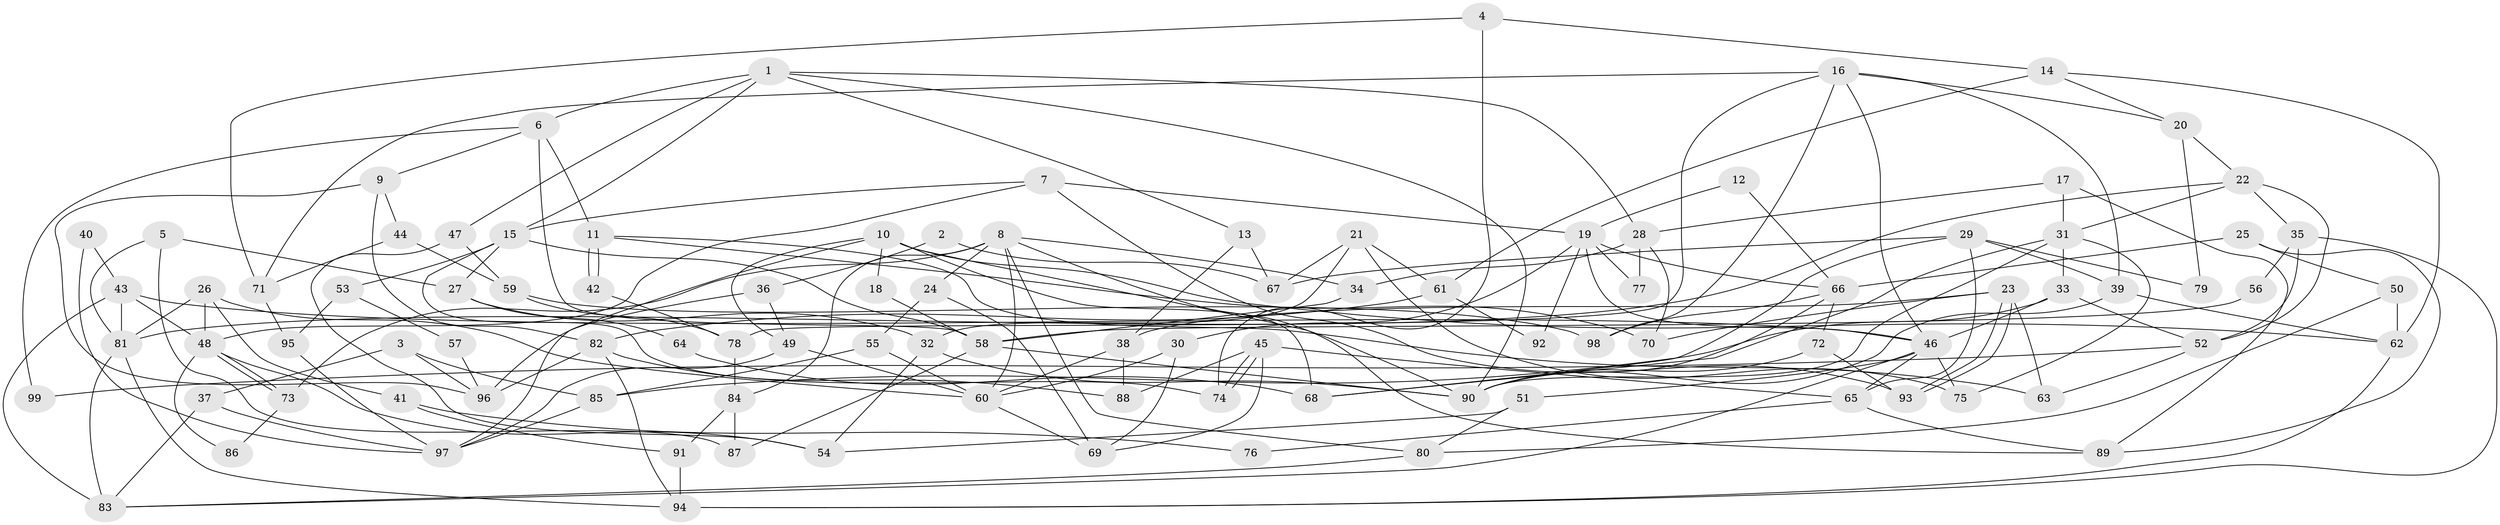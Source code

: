 // coarse degree distribution, {5: 0.32, 8: 0.08, 3: 0.1, 4: 0.26, 6: 0.1, 7: 0.06, 10: 0.02, 9: 0.02, 2: 0.02, 11: 0.02}
// Generated by graph-tools (version 1.1) at 2025/37/03/04/25 23:37:06]
// undirected, 99 vertices, 198 edges
graph export_dot {
  node [color=gray90,style=filled];
  1;
  2;
  3;
  4;
  5;
  6;
  7;
  8;
  9;
  10;
  11;
  12;
  13;
  14;
  15;
  16;
  17;
  18;
  19;
  20;
  21;
  22;
  23;
  24;
  25;
  26;
  27;
  28;
  29;
  30;
  31;
  32;
  33;
  34;
  35;
  36;
  37;
  38;
  39;
  40;
  41;
  42;
  43;
  44;
  45;
  46;
  47;
  48;
  49;
  50;
  51;
  52;
  53;
  54;
  55;
  56;
  57;
  58;
  59;
  60;
  61;
  62;
  63;
  64;
  65;
  66;
  67;
  68;
  69;
  70;
  71;
  72;
  73;
  74;
  75;
  76;
  77;
  78;
  79;
  80;
  81;
  82;
  83;
  84;
  85;
  86;
  87;
  88;
  89;
  90;
  91;
  92;
  93;
  94;
  95;
  96;
  97;
  98;
  99;
  1 -- 13;
  1 -- 90;
  1 -- 6;
  1 -- 15;
  1 -- 28;
  1 -- 47;
  2 -- 36;
  2 -- 67;
  3 -- 85;
  3 -- 96;
  3 -- 37;
  4 -- 74;
  4 -- 14;
  4 -- 71;
  5 -- 27;
  5 -- 81;
  5 -- 87;
  6 -- 58;
  6 -- 9;
  6 -- 11;
  6 -- 99;
  7 -- 15;
  7 -- 48;
  7 -- 19;
  7 -- 93;
  8 -- 24;
  8 -- 89;
  8 -- 34;
  8 -- 60;
  8 -- 73;
  8 -- 80;
  8 -- 84;
  9 -- 82;
  9 -- 44;
  9 -- 96;
  10 -- 90;
  10 -- 97;
  10 -- 18;
  10 -- 49;
  10 -- 62;
  10 -- 68;
  11 -- 42;
  11 -- 42;
  11 -- 63;
  11 -- 70;
  12 -- 19;
  12 -- 66;
  13 -- 38;
  13 -- 67;
  14 -- 62;
  14 -- 20;
  14 -- 61;
  15 -- 58;
  15 -- 27;
  15 -- 53;
  15 -- 74;
  16 -- 78;
  16 -- 46;
  16 -- 20;
  16 -- 39;
  16 -- 71;
  16 -- 98;
  17 -- 31;
  17 -- 28;
  17 -- 89;
  18 -- 58;
  19 -- 46;
  19 -- 30;
  19 -- 66;
  19 -- 77;
  19 -- 92;
  20 -- 22;
  20 -- 79;
  21 -- 32;
  21 -- 75;
  21 -- 61;
  21 -- 67;
  22 -- 31;
  22 -- 81;
  22 -- 35;
  22 -- 52;
  23 -- 38;
  23 -- 93;
  23 -- 93;
  23 -- 63;
  23 -- 70;
  24 -- 69;
  24 -- 55;
  25 -- 66;
  25 -- 50;
  25 -- 89;
  26 -- 81;
  26 -- 48;
  26 -- 41;
  26 -- 60;
  27 -- 32;
  27 -- 64;
  28 -- 70;
  28 -- 34;
  28 -- 77;
  29 -- 39;
  29 -- 65;
  29 -- 67;
  29 -- 68;
  29 -- 79;
  30 -- 60;
  30 -- 69;
  31 -- 68;
  31 -- 33;
  31 -- 75;
  31 -- 90;
  32 -- 90;
  32 -- 54;
  33 -- 52;
  33 -- 46;
  33 -- 85;
  34 -- 58;
  35 -- 52;
  35 -- 56;
  35 -- 94;
  36 -- 49;
  36 -- 96;
  37 -- 83;
  37 -- 97;
  38 -- 60;
  38 -- 88;
  39 -- 90;
  39 -- 62;
  40 -- 97;
  40 -- 43;
  41 -- 91;
  41 -- 76;
  42 -- 78;
  43 -- 83;
  43 -- 81;
  43 -- 46;
  43 -- 48;
  44 -- 71;
  44 -- 59;
  45 -- 74;
  45 -- 74;
  45 -- 69;
  45 -- 65;
  45 -- 88;
  46 -- 65;
  46 -- 51;
  46 -- 75;
  46 -- 83;
  47 -- 59;
  47 -- 54;
  48 -- 73;
  48 -- 73;
  48 -- 54;
  48 -- 86;
  49 -- 60;
  49 -- 97;
  50 -- 80;
  50 -- 62;
  51 -- 54;
  51 -- 80;
  52 -- 63;
  52 -- 99;
  53 -- 95;
  53 -- 57;
  55 -- 85;
  55 -- 60;
  56 -- 58;
  57 -- 96;
  58 -- 90;
  58 -- 87;
  59 -- 98;
  59 -- 78;
  60 -- 69;
  61 -- 82;
  61 -- 92;
  62 -- 94;
  64 -- 68;
  65 -- 89;
  65 -- 76;
  66 -- 90;
  66 -- 72;
  66 -- 98;
  71 -- 95;
  72 -- 93;
  72 -- 90;
  73 -- 86;
  78 -- 84;
  80 -- 83;
  81 -- 83;
  81 -- 94;
  82 -- 94;
  82 -- 88;
  82 -- 96;
  84 -- 87;
  84 -- 91;
  85 -- 97;
  91 -- 94;
  95 -- 97;
}
